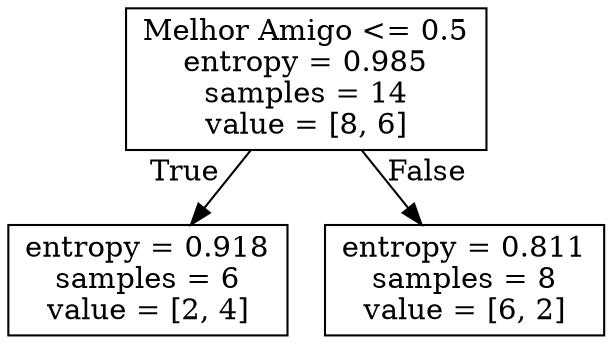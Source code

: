 digraph Tree {
node [shape=box] ;
0 [label="Melhor Amigo <= 0.5\nentropy = 0.985\nsamples = 14\nvalue = [8, 6]"] ;
1 [label="entropy = 0.918\nsamples = 6\nvalue = [2, 4]"] ;
0 -> 1 [labeldistance=2.5, labelangle=45, headlabel="True"] ;
2 [label="entropy = 0.811\nsamples = 8\nvalue = [6, 2]"] ;
0 -> 2 [labeldistance=2.5, labelangle=-45, headlabel="False"] ;
}